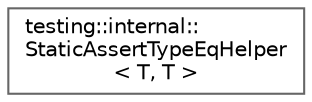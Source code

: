 digraph "Gráfico de jerarquía de clases"
{
 // LATEX_PDF_SIZE
  bgcolor="transparent";
  edge [fontname=Helvetica,fontsize=10,labelfontname=Helvetica,labelfontsize=10];
  node [fontname=Helvetica,fontsize=10,shape=box,height=0.2,width=0.4];
  rankdir="LR";
  Node0 [id="Node000000",label="testing::internal::\lStaticAssertTypeEqHelper\l\< T, T \>",height=0.2,width=0.4,color="grey40", fillcolor="white", style="filled",URL="$structtesting_1_1internal_1_1_static_assert_type_eq_helper_3_01_t_00_01_t_01_4.html",tooltip=" "];
}
